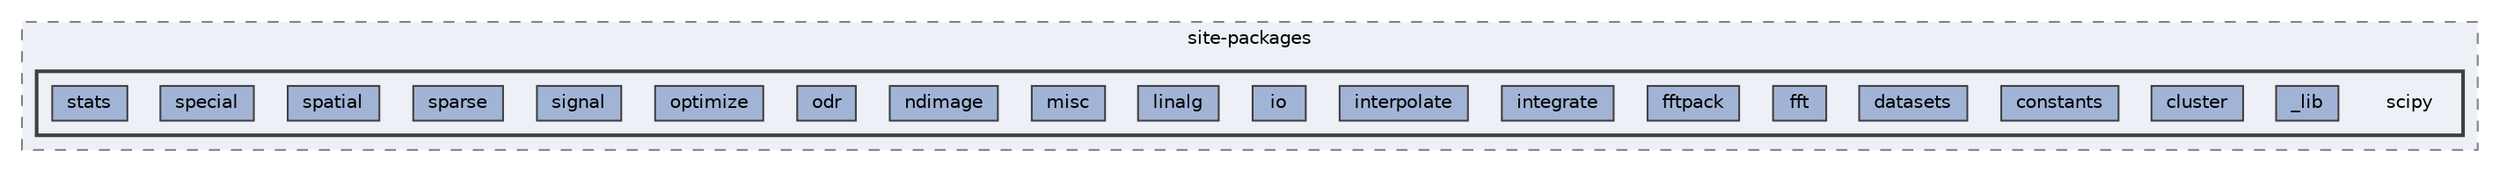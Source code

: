 digraph "/home/jam/Research/IRES-2025/dev/src/llm-scripts/testing/hypothesis-testing/hyp-env/lib/python3.12/site-packages/scipy"
{
 // LATEX_PDF_SIZE
  bgcolor="transparent";
  edge [fontname=Helvetica,fontsize=10,labelfontname=Helvetica,labelfontsize=10];
  node [fontname=Helvetica,fontsize=10,shape=box,height=0.2,width=0.4];
  compound=true
  subgraph clusterdir_ec5d4580713abd487320f8eae4ae4e88 {
    graph [ bgcolor="#edf0f7", pencolor="grey50", label="site-packages", fontname=Helvetica,fontsize=10 style="filled,dashed", URL="dir_ec5d4580713abd487320f8eae4ae4e88.html",tooltip=""]
  subgraph clusterdir_814332bd57e1bf5f66b14a94b0fb7a0b {
    graph [ bgcolor="#edf0f7", pencolor="grey25", label="", fontname=Helvetica,fontsize=10 style="filled,bold", URL="dir_814332bd57e1bf5f66b14a94b0fb7a0b.html",tooltip=""]
    dir_814332bd57e1bf5f66b14a94b0fb7a0b [shape=plaintext, label="scipy"];
  dir_57bc7192075f5e306eed1e0d553a9705 [label="_lib", fillcolor="#a2b4d6", color="grey25", style="filled", URL="dir_57bc7192075f5e306eed1e0d553a9705.html",tooltip=""];
  dir_44b02be18a13580be90f75a6331af009 [label="cluster", fillcolor="#a2b4d6", color="grey25", style="filled", URL="dir_44b02be18a13580be90f75a6331af009.html",tooltip=""];
  dir_ac0b96b9fa9900c0d590c1ae7b89714c [label="constants", fillcolor="#a2b4d6", color="grey25", style="filled", URL="dir_ac0b96b9fa9900c0d590c1ae7b89714c.html",tooltip=""];
  dir_781eae21050c610fa2cc3c75828c9d3a [label="datasets", fillcolor="#a2b4d6", color="grey25", style="filled", URL="dir_781eae21050c610fa2cc3c75828c9d3a.html",tooltip=""];
  dir_9582832c0d10f76b631176a6090ec269 [label="fft", fillcolor="#a2b4d6", color="grey25", style="filled", URL="dir_9582832c0d10f76b631176a6090ec269.html",tooltip=""];
  dir_47354b8124486308ab98cc7e860500df [label="fftpack", fillcolor="#a2b4d6", color="grey25", style="filled", URL="dir_47354b8124486308ab98cc7e860500df.html",tooltip=""];
  dir_10c9c8e5951eba921ae7df107027d415 [label="integrate", fillcolor="#a2b4d6", color="grey25", style="filled", URL="dir_10c9c8e5951eba921ae7df107027d415.html",tooltip=""];
  dir_0ee620b65639c4ea4b91186927c919a5 [label="interpolate", fillcolor="#a2b4d6", color="grey25", style="filled", URL="dir_0ee620b65639c4ea4b91186927c919a5.html",tooltip=""];
  dir_2bbc6996b0d316331e3abe5bbe9eacc3 [label="io", fillcolor="#a2b4d6", color="grey25", style="filled", URL="dir_2bbc6996b0d316331e3abe5bbe9eacc3.html",tooltip=""];
  dir_1248bf7b8a07a62efef5856f6016951a [label="linalg", fillcolor="#a2b4d6", color="grey25", style="filled", URL="dir_1248bf7b8a07a62efef5856f6016951a.html",tooltip=""];
  dir_e583eb845c3d5ebd982a03f92c57d7ac [label="misc", fillcolor="#a2b4d6", color="grey25", style="filled", URL="dir_e583eb845c3d5ebd982a03f92c57d7ac.html",tooltip=""];
  dir_0451c4e47b1443bc37557a9b3bf42a54 [label="ndimage", fillcolor="#a2b4d6", color="grey25", style="filled", URL="dir_0451c4e47b1443bc37557a9b3bf42a54.html",tooltip=""];
  dir_b4b6326c964ff1360b24f77fb7f70057 [label="odr", fillcolor="#a2b4d6", color="grey25", style="filled", URL="dir_b4b6326c964ff1360b24f77fb7f70057.html",tooltip=""];
  dir_9b25bd0339629e5d7203141852018ced [label="optimize", fillcolor="#a2b4d6", color="grey25", style="filled", URL="dir_9b25bd0339629e5d7203141852018ced.html",tooltip=""];
  dir_f705628ed9c0cad18672bcadc14220e6 [label="signal", fillcolor="#a2b4d6", color="grey25", style="filled", URL="dir_f705628ed9c0cad18672bcadc14220e6.html",tooltip=""];
  dir_8617b9a4974da03497f27baadccb3c94 [label="sparse", fillcolor="#a2b4d6", color="grey25", style="filled", URL="dir_8617b9a4974da03497f27baadccb3c94.html",tooltip=""];
  dir_38f26eebab5ca287b7b8d03ef467c8f2 [label="spatial", fillcolor="#a2b4d6", color="grey25", style="filled", URL="dir_38f26eebab5ca287b7b8d03ef467c8f2.html",tooltip=""];
  dir_78062144fa841e7847111d17aa22b80e [label="special", fillcolor="#a2b4d6", color="grey25", style="filled", URL="dir_78062144fa841e7847111d17aa22b80e.html",tooltip=""];
  dir_49a4d825d310769c20c5bbd05c58f3ef [label="stats", fillcolor="#a2b4d6", color="grey25", style="filled", URL="dir_49a4d825d310769c20c5bbd05c58f3ef.html",tooltip=""];
  }
  }
}
